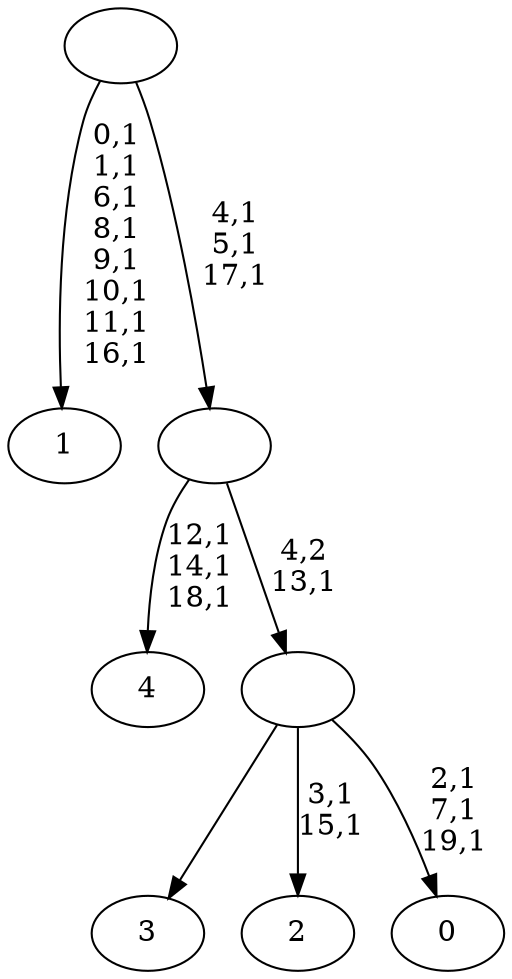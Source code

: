 digraph T {
	25 [label="4"]
	21 [label="3"]
	20 [label="2"]
	17 [label="1"]
	8 [label="0"]
	4 [label=""]
	3 [label=""]
	0 [label=""]
	4 -> 8 [label="2,1\n7,1\n19,1"]
	4 -> 20 [label="3,1\n15,1"]
	4 -> 21 [label=""]
	3 -> 25 [label="12,1\n14,1\n18,1"]
	3 -> 4 [label="4,2\n13,1"]
	0 -> 3 [label="4,1\n5,1\n17,1"]
	0 -> 17 [label="0,1\n1,1\n6,1\n8,1\n9,1\n10,1\n11,1\n16,1"]
}

